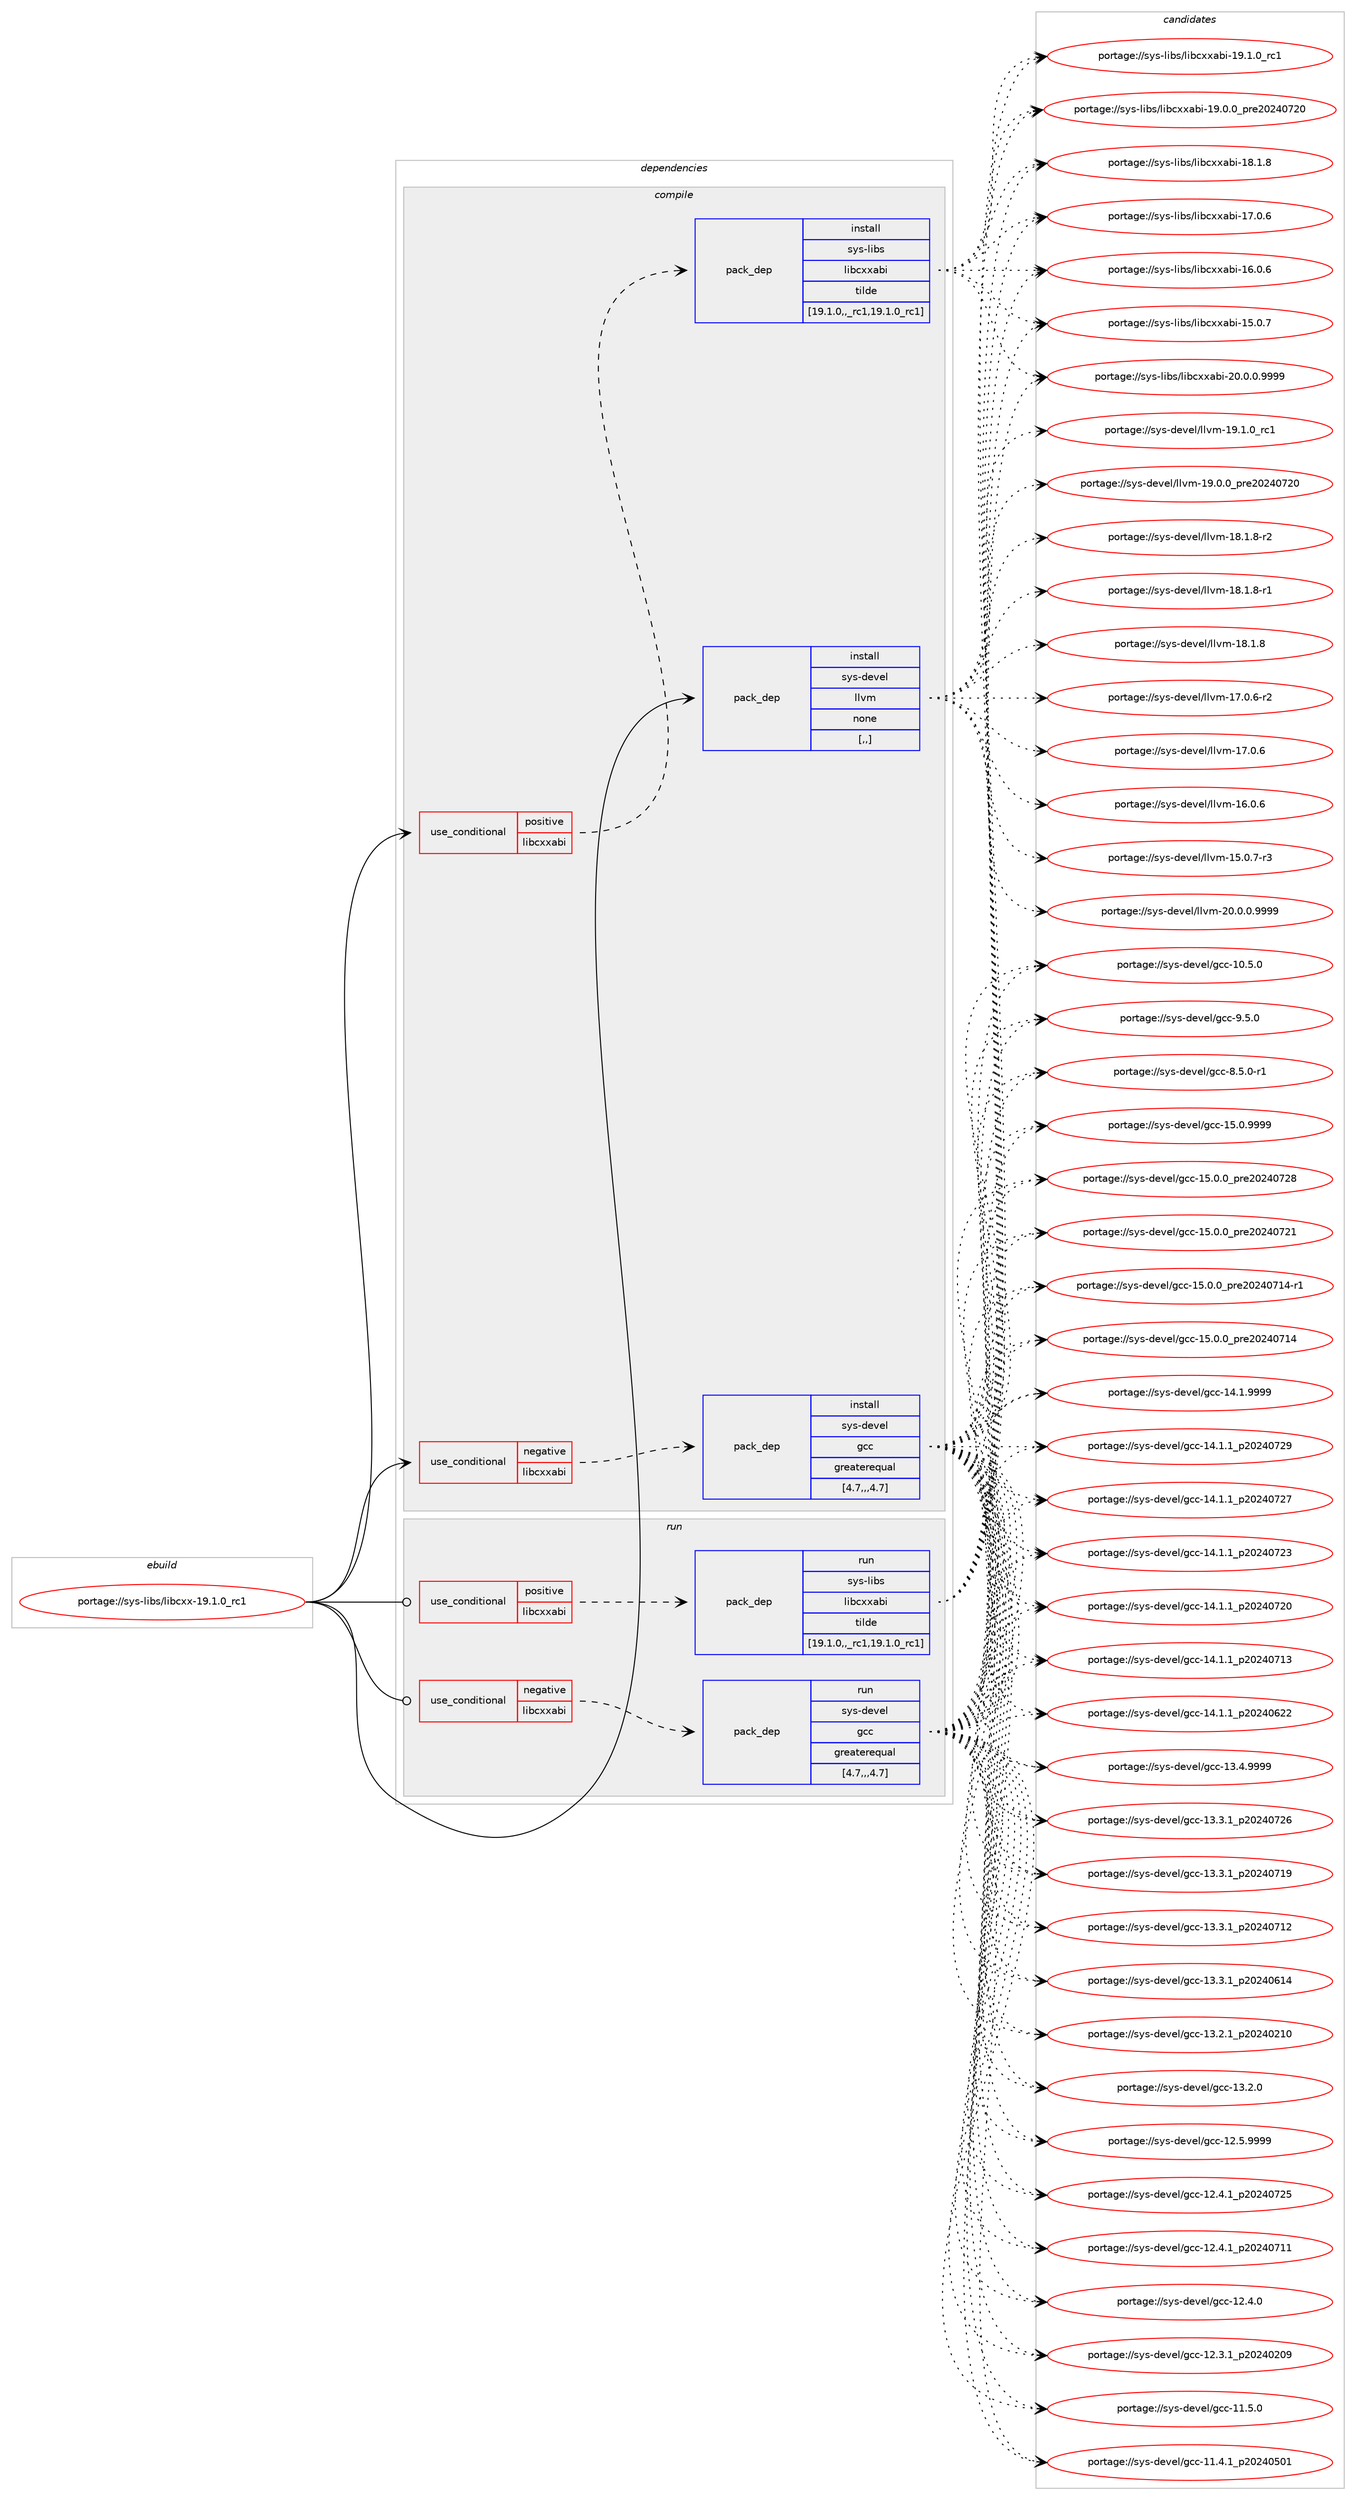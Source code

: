 digraph prolog {

# *************
# Graph options
# *************

newrank=true;
concentrate=true;
compound=true;
graph [rankdir=LR,fontname=Helvetica,fontsize=10,ranksep=1.5];#, ranksep=2.5, nodesep=0.2];
edge  [arrowhead=vee];
node  [fontname=Helvetica,fontsize=10];

# **********
# The ebuild
# **********

subgraph cluster_leftcol {
color=gray;
label=<<i>ebuild</i>>;
id [label="portage://sys-libs/libcxx-19.1.0_rc1", color=red, width=4, href="../sys-libs/libcxx-19.1.0_rc1.svg"];
}

# ****************
# The dependencies
# ****************

subgraph cluster_midcol {
color=gray;
label=<<i>dependencies</i>>;
subgraph cluster_compile {
fillcolor="#eeeeee";
style=filled;
label=<<i>compile</i>>;
subgraph cond117471 {
dependency440881 [label=<<TABLE BORDER="0" CELLBORDER="1" CELLSPACING="0" CELLPADDING="4"><TR><TD ROWSPAN="3" CELLPADDING="10">use_conditional</TD></TR><TR><TD>negative</TD></TR><TR><TD>libcxxabi</TD></TR></TABLE>>, shape=none, color=red];
subgraph pack320412 {
dependency440882 [label=<<TABLE BORDER="0" CELLBORDER="1" CELLSPACING="0" CELLPADDING="4" WIDTH="220"><TR><TD ROWSPAN="6" CELLPADDING="30">pack_dep</TD></TR><TR><TD WIDTH="110">install</TD></TR><TR><TD>sys-devel</TD></TR><TR><TD>gcc</TD></TR><TR><TD>greaterequal</TD></TR><TR><TD>[4.7,,,4.7]</TD></TR></TABLE>>, shape=none, color=blue];
}
dependency440881:e -> dependency440882:w [weight=20,style="dashed",arrowhead="vee"];
}
id:e -> dependency440881:w [weight=20,style="solid",arrowhead="vee"];
subgraph cond117472 {
dependency440883 [label=<<TABLE BORDER="0" CELLBORDER="1" CELLSPACING="0" CELLPADDING="4"><TR><TD ROWSPAN="3" CELLPADDING="10">use_conditional</TD></TR><TR><TD>positive</TD></TR><TR><TD>libcxxabi</TD></TR></TABLE>>, shape=none, color=red];
subgraph pack320413 {
dependency440884 [label=<<TABLE BORDER="0" CELLBORDER="1" CELLSPACING="0" CELLPADDING="4" WIDTH="220"><TR><TD ROWSPAN="6" CELLPADDING="30">pack_dep</TD></TR><TR><TD WIDTH="110">install</TD></TR><TR><TD>sys-libs</TD></TR><TR><TD>libcxxabi</TD></TR><TR><TD>tilde</TD></TR><TR><TD>[19.1.0,,_rc1,19.1.0_rc1]</TD></TR></TABLE>>, shape=none, color=blue];
}
dependency440883:e -> dependency440884:w [weight=20,style="dashed",arrowhead="vee"];
}
id:e -> dependency440883:w [weight=20,style="solid",arrowhead="vee"];
subgraph pack320414 {
dependency440885 [label=<<TABLE BORDER="0" CELLBORDER="1" CELLSPACING="0" CELLPADDING="4" WIDTH="220"><TR><TD ROWSPAN="6" CELLPADDING="30">pack_dep</TD></TR><TR><TD WIDTH="110">install</TD></TR><TR><TD>sys-devel</TD></TR><TR><TD>llvm</TD></TR><TR><TD>none</TD></TR><TR><TD>[,,]</TD></TR></TABLE>>, shape=none, color=blue];
}
id:e -> dependency440885:w [weight=20,style="solid",arrowhead="vee"];
}
subgraph cluster_compileandrun {
fillcolor="#eeeeee";
style=filled;
label=<<i>compile and run</i>>;
}
subgraph cluster_run {
fillcolor="#eeeeee";
style=filled;
label=<<i>run</i>>;
subgraph cond117473 {
dependency440886 [label=<<TABLE BORDER="0" CELLBORDER="1" CELLSPACING="0" CELLPADDING="4"><TR><TD ROWSPAN="3" CELLPADDING="10">use_conditional</TD></TR><TR><TD>negative</TD></TR><TR><TD>libcxxabi</TD></TR></TABLE>>, shape=none, color=red];
subgraph pack320415 {
dependency440887 [label=<<TABLE BORDER="0" CELLBORDER="1" CELLSPACING="0" CELLPADDING="4" WIDTH="220"><TR><TD ROWSPAN="6" CELLPADDING="30">pack_dep</TD></TR><TR><TD WIDTH="110">run</TD></TR><TR><TD>sys-devel</TD></TR><TR><TD>gcc</TD></TR><TR><TD>greaterequal</TD></TR><TR><TD>[4.7,,,4.7]</TD></TR></TABLE>>, shape=none, color=blue];
}
dependency440886:e -> dependency440887:w [weight=20,style="dashed",arrowhead="vee"];
}
id:e -> dependency440886:w [weight=20,style="solid",arrowhead="odot"];
subgraph cond117474 {
dependency440888 [label=<<TABLE BORDER="0" CELLBORDER="1" CELLSPACING="0" CELLPADDING="4"><TR><TD ROWSPAN="3" CELLPADDING="10">use_conditional</TD></TR><TR><TD>positive</TD></TR><TR><TD>libcxxabi</TD></TR></TABLE>>, shape=none, color=red];
subgraph pack320416 {
dependency440889 [label=<<TABLE BORDER="0" CELLBORDER="1" CELLSPACING="0" CELLPADDING="4" WIDTH="220"><TR><TD ROWSPAN="6" CELLPADDING="30">pack_dep</TD></TR><TR><TD WIDTH="110">run</TD></TR><TR><TD>sys-libs</TD></TR><TR><TD>libcxxabi</TD></TR><TR><TD>tilde</TD></TR><TR><TD>[19.1.0,,_rc1,19.1.0_rc1]</TD></TR></TABLE>>, shape=none, color=blue];
}
dependency440888:e -> dependency440889:w [weight=20,style="dashed",arrowhead="vee"];
}
id:e -> dependency440888:w [weight=20,style="solid",arrowhead="odot"];
}
}

# **************
# The candidates
# **************

subgraph cluster_choices {
rank=same;
color=gray;
label=<<i>candidates</i>>;

subgraph choice320412 {
color=black;
nodesep=1;
choice1151211154510010111810110847103999945495346484657575757 [label="portage://sys-devel/gcc-15.0.9999", color=red, width=4,href="../sys-devel/gcc-15.0.9999.svg"];
choice1151211154510010111810110847103999945495346484648951121141015048505248555056 [label="portage://sys-devel/gcc-15.0.0_pre20240728", color=red, width=4,href="../sys-devel/gcc-15.0.0_pre20240728.svg"];
choice1151211154510010111810110847103999945495346484648951121141015048505248555049 [label="portage://sys-devel/gcc-15.0.0_pre20240721", color=red, width=4,href="../sys-devel/gcc-15.0.0_pre20240721.svg"];
choice11512111545100101118101108471039999454953464846489511211410150485052485549524511449 [label="portage://sys-devel/gcc-15.0.0_pre20240714-r1", color=red, width=4,href="../sys-devel/gcc-15.0.0_pre20240714-r1.svg"];
choice1151211154510010111810110847103999945495346484648951121141015048505248554952 [label="portage://sys-devel/gcc-15.0.0_pre20240714", color=red, width=4,href="../sys-devel/gcc-15.0.0_pre20240714.svg"];
choice1151211154510010111810110847103999945495246494657575757 [label="portage://sys-devel/gcc-14.1.9999", color=red, width=4,href="../sys-devel/gcc-14.1.9999.svg"];
choice1151211154510010111810110847103999945495246494649951125048505248555057 [label="portage://sys-devel/gcc-14.1.1_p20240729", color=red, width=4,href="../sys-devel/gcc-14.1.1_p20240729.svg"];
choice1151211154510010111810110847103999945495246494649951125048505248555055 [label="portage://sys-devel/gcc-14.1.1_p20240727", color=red, width=4,href="../sys-devel/gcc-14.1.1_p20240727.svg"];
choice1151211154510010111810110847103999945495246494649951125048505248555051 [label="portage://sys-devel/gcc-14.1.1_p20240723", color=red, width=4,href="../sys-devel/gcc-14.1.1_p20240723.svg"];
choice1151211154510010111810110847103999945495246494649951125048505248555048 [label="portage://sys-devel/gcc-14.1.1_p20240720", color=red, width=4,href="../sys-devel/gcc-14.1.1_p20240720.svg"];
choice1151211154510010111810110847103999945495246494649951125048505248554951 [label="portage://sys-devel/gcc-14.1.1_p20240713", color=red, width=4,href="../sys-devel/gcc-14.1.1_p20240713.svg"];
choice1151211154510010111810110847103999945495246494649951125048505248545050 [label="portage://sys-devel/gcc-14.1.1_p20240622", color=red, width=4,href="../sys-devel/gcc-14.1.1_p20240622.svg"];
choice1151211154510010111810110847103999945495146524657575757 [label="portage://sys-devel/gcc-13.4.9999", color=red, width=4,href="../sys-devel/gcc-13.4.9999.svg"];
choice1151211154510010111810110847103999945495146514649951125048505248555054 [label="portage://sys-devel/gcc-13.3.1_p20240726", color=red, width=4,href="../sys-devel/gcc-13.3.1_p20240726.svg"];
choice1151211154510010111810110847103999945495146514649951125048505248554957 [label="portage://sys-devel/gcc-13.3.1_p20240719", color=red, width=4,href="../sys-devel/gcc-13.3.1_p20240719.svg"];
choice1151211154510010111810110847103999945495146514649951125048505248554950 [label="portage://sys-devel/gcc-13.3.1_p20240712", color=red, width=4,href="../sys-devel/gcc-13.3.1_p20240712.svg"];
choice1151211154510010111810110847103999945495146514649951125048505248544952 [label="portage://sys-devel/gcc-13.3.1_p20240614", color=red, width=4,href="../sys-devel/gcc-13.3.1_p20240614.svg"];
choice1151211154510010111810110847103999945495146504649951125048505248504948 [label="portage://sys-devel/gcc-13.2.1_p20240210", color=red, width=4,href="../sys-devel/gcc-13.2.1_p20240210.svg"];
choice1151211154510010111810110847103999945495146504648 [label="portage://sys-devel/gcc-13.2.0", color=red, width=4,href="../sys-devel/gcc-13.2.0.svg"];
choice1151211154510010111810110847103999945495046534657575757 [label="portage://sys-devel/gcc-12.5.9999", color=red, width=4,href="../sys-devel/gcc-12.5.9999.svg"];
choice1151211154510010111810110847103999945495046524649951125048505248555053 [label="portage://sys-devel/gcc-12.4.1_p20240725", color=red, width=4,href="../sys-devel/gcc-12.4.1_p20240725.svg"];
choice1151211154510010111810110847103999945495046524649951125048505248554949 [label="portage://sys-devel/gcc-12.4.1_p20240711", color=red, width=4,href="../sys-devel/gcc-12.4.1_p20240711.svg"];
choice1151211154510010111810110847103999945495046524648 [label="portage://sys-devel/gcc-12.4.0", color=red, width=4,href="../sys-devel/gcc-12.4.0.svg"];
choice1151211154510010111810110847103999945495046514649951125048505248504857 [label="portage://sys-devel/gcc-12.3.1_p20240209", color=red, width=4,href="../sys-devel/gcc-12.3.1_p20240209.svg"];
choice1151211154510010111810110847103999945494946534648 [label="portage://sys-devel/gcc-11.5.0", color=red, width=4,href="../sys-devel/gcc-11.5.0.svg"];
choice1151211154510010111810110847103999945494946524649951125048505248534849 [label="portage://sys-devel/gcc-11.4.1_p20240501", color=red, width=4,href="../sys-devel/gcc-11.4.1_p20240501.svg"];
choice1151211154510010111810110847103999945494846534648 [label="portage://sys-devel/gcc-10.5.0", color=red, width=4,href="../sys-devel/gcc-10.5.0.svg"];
choice11512111545100101118101108471039999455746534648 [label="portage://sys-devel/gcc-9.5.0", color=red, width=4,href="../sys-devel/gcc-9.5.0.svg"];
choice115121115451001011181011084710399994556465346484511449 [label="portage://sys-devel/gcc-8.5.0-r1", color=red, width=4,href="../sys-devel/gcc-8.5.0-r1.svg"];
dependency440882:e -> choice1151211154510010111810110847103999945495346484657575757:w [style=dotted,weight="100"];
dependency440882:e -> choice1151211154510010111810110847103999945495346484648951121141015048505248555056:w [style=dotted,weight="100"];
dependency440882:e -> choice1151211154510010111810110847103999945495346484648951121141015048505248555049:w [style=dotted,weight="100"];
dependency440882:e -> choice11512111545100101118101108471039999454953464846489511211410150485052485549524511449:w [style=dotted,weight="100"];
dependency440882:e -> choice1151211154510010111810110847103999945495346484648951121141015048505248554952:w [style=dotted,weight="100"];
dependency440882:e -> choice1151211154510010111810110847103999945495246494657575757:w [style=dotted,weight="100"];
dependency440882:e -> choice1151211154510010111810110847103999945495246494649951125048505248555057:w [style=dotted,weight="100"];
dependency440882:e -> choice1151211154510010111810110847103999945495246494649951125048505248555055:w [style=dotted,weight="100"];
dependency440882:e -> choice1151211154510010111810110847103999945495246494649951125048505248555051:w [style=dotted,weight="100"];
dependency440882:e -> choice1151211154510010111810110847103999945495246494649951125048505248555048:w [style=dotted,weight="100"];
dependency440882:e -> choice1151211154510010111810110847103999945495246494649951125048505248554951:w [style=dotted,weight="100"];
dependency440882:e -> choice1151211154510010111810110847103999945495246494649951125048505248545050:w [style=dotted,weight="100"];
dependency440882:e -> choice1151211154510010111810110847103999945495146524657575757:w [style=dotted,weight="100"];
dependency440882:e -> choice1151211154510010111810110847103999945495146514649951125048505248555054:w [style=dotted,weight="100"];
dependency440882:e -> choice1151211154510010111810110847103999945495146514649951125048505248554957:w [style=dotted,weight="100"];
dependency440882:e -> choice1151211154510010111810110847103999945495146514649951125048505248554950:w [style=dotted,weight="100"];
dependency440882:e -> choice1151211154510010111810110847103999945495146514649951125048505248544952:w [style=dotted,weight="100"];
dependency440882:e -> choice1151211154510010111810110847103999945495146504649951125048505248504948:w [style=dotted,weight="100"];
dependency440882:e -> choice1151211154510010111810110847103999945495146504648:w [style=dotted,weight="100"];
dependency440882:e -> choice1151211154510010111810110847103999945495046534657575757:w [style=dotted,weight="100"];
dependency440882:e -> choice1151211154510010111810110847103999945495046524649951125048505248555053:w [style=dotted,weight="100"];
dependency440882:e -> choice1151211154510010111810110847103999945495046524649951125048505248554949:w [style=dotted,weight="100"];
dependency440882:e -> choice1151211154510010111810110847103999945495046524648:w [style=dotted,weight="100"];
dependency440882:e -> choice1151211154510010111810110847103999945495046514649951125048505248504857:w [style=dotted,weight="100"];
dependency440882:e -> choice1151211154510010111810110847103999945494946534648:w [style=dotted,weight="100"];
dependency440882:e -> choice1151211154510010111810110847103999945494946524649951125048505248534849:w [style=dotted,weight="100"];
dependency440882:e -> choice1151211154510010111810110847103999945494846534648:w [style=dotted,weight="100"];
dependency440882:e -> choice11512111545100101118101108471039999455746534648:w [style=dotted,weight="100"];
dependency440882:e -> choice115121115451001011181011084710399994556465346484511449:w [style=dotted,weight="100"];
}
subgraph choice320413 {
color=black;
nodesep=1;
choice11512111545108105981154710810598991201209798105455048464846484657575757 [label="portage://sys-libs/libcxxabi-20.0.0.9999", color=red, width=4,href="../sys-libs/libcxxabi-20.0.0.9999.svg"];
choice1151211154510810598115471081059899120120979810545495746494648951149949 [label="portage://sys-libs/libcxxabi-19.1.0_rc1", color=red, width=4,href="../sys-libs/libcxxabi-19.1.0_rc1.svg"];
choice1151211154510810598115471081059899120120979810545495746484648951121141015048505248555048 [label="portage://sys-libs/libcxxabi-19.0.0_pre20240720", color=red, width=4,href="../sys-libs/libcxxabi-19.0.0_pre20240720.svg"];
choice1151211154510810598115471081059899120120979810545495646494656 [label="portage://sys-libs/libcxxabi-18.1.8", color=red, width=4,href="../sys-libs/libcxxabi-18.1.8.svg"];
choice1151211154510810598115471081059899120120979810545495546484654 [label="portage://sys-libs/libcxxabi-17.0.6", color=red, width=4,href="../sys-libs/libcxxabi-17.0.6.svg"];
choice1151211154510810598115471081059899120120979810545495446484654 [label="portage://sys-libs/libcxxabi-16.0.6", color=red, width=4,href="../sys-libs/libcxxabi-16.0.6.svg"];
choice1151211154510810598115471081059899120120979810545495346484655 [label="portage://sys-libs/libcxxabi-15.0.7", color=red, width=4,href="../sys-libs/libcxxabi-15.0.7.svg"];
dependency440884:e -> choice11512111545108105981154710810598991201209798105455048464846484657575757:w [style=dotted,weight="100"];
dependency440884:e -> choice1151211154510810598115471081059899120120979810545495746494648951149949:w [style=dotted,weight="100"];
dependency440884:e -> choice1151211154510810598115471081059899120120979810545495746484648951121141015048505248555048:w [style=dotted,weight="100"];
dependency440884:e -> choice1151211154510810598115471081059899120120979810545495646494656:w [style=dotted,weight="100"];
dependency440884:e -> choice1151211154510810598115471081059899120120979810545495546484654:w [style=dotted,weight="100"];
dependency440884:e -> choice1151211154510810598115471081059899120120979810545495446484654:w [style=dotted,weight="100"];
dependency440884:e -> choice1151211154510810598115471081059899120120979810545495346484655:w [style=dotted,weight="100"];
}
subgraph choice320414 {
color=black;
nodesep=1;
choice1151211154510010111810110847108108118109455048464846484657575757 [label="portage://sys-devel/llvm-20.0.0.9999", color=red, width=4,href="../sys-devel/llvm-20.0.0.9999.svg"];
choice115121115451001011181011084710810811810945495746494648951149949 [label="portage://sys-devel/llvm-19.1.0_rc1", color=red, width=4,href="../sys-devel/llvm-19.1.0_rc1.svg"];
choice115121115451001011181011084710810811810945495746484648951121141015048505248555048 [label="portage://sys-devel/llvm-19.0.0_pre20240720", color=red, width=4,href="../sys-devel/llvm-19.0.0_pre20240720.svg"];
choice1151211154510010111810110847108108118109454956464946564511450 [label="portage://sys-devel/llvm-18.1.8-r2", color=red, width=4,href="../sys-devel/llvm-18.1.8-r2.svg"];
choice1151211154510010111810110847108108118109454956464946564511449 [label="portage://sys-devel/llvm-18.1.8-r1", color=red, width=4,href="../sys-devel/llvm-18.1.8-r1.svg"];
choice115121115451001011181011084710810811810945495646494656 [label="portage://sys-devel/llvm-18.1.8", color=red, width=4,href="../sys-devel/llvm-18.1.8.svg"];
choice1151211154510010111810110847108108118109454955464846544511450 [label="portage://sys-devel/llvm-17.0.6-r2", color=red, width=4,href="../sys-devel/llvm-17.0.6-r2.svg"];
choice115121115451001011181011084710810811810945495546484654 [label="portage://sys-devel/llvm-17.0.6", color=red, width=4,href="../sys-devel/llvm-17.0.6.svg"];
choice115121115451001011181011084710810811810945495446484654 [label="portage://sys-devel/llvm-16.0.6", color=red, width=4,href="../sys-devel/llvm-16.0.6.svg"];
choice1151211154510010111810110847108108118109454953464846554511451 [label="portage://sys-devel/llvm-15.0.7-r3", color=red, width=4,href="../sys-devel/llvm-15.0.7-r3.svg"];
dependency440885:e -> choice1151211154510010111810110847108108118109455048464846484657575757:w [style=dotted,weight="100"];
dependency440885:e -> choice115121115451001011181011084710810811810945495746494648951149949:w [style=dotted,weight="100"];
dependency440885:e -> choice115121115451001011181011084710810811810945495746484648951121141015048505248555048:w [style=dotted,weight="100"];
dependency440885:e -> choice1151211154510010111810110847108108118109454956464946564511450:w [style=dotted,weight="100"];
dependency440885:e -> choice1151211154510010111810110847108108118109454956464946564511449:w [style=dotted,weight="100"];
dependency440885:e -> choice115121115451001011181011084710810811810945495646494656:w [style=dotted,weight="100"];
dependency440885:e -> choice1151211154510010111810110847108108118109454955464846544511450:w [style=dotted,weight="100"];
dependency440885:e -> choice115121115451001011181011084710810811810945495546484654:w [style=dotted,weight="100"];
dependency440885:e -> choice115121115451001011181011084710810811810945495446484654:w [style=dotted,weight="100"];
dependency440885:e -> choice1151211154510010111810110847108108118109454953464846554511451:w [style=dotted,weight="100"];
}
subgraph choice320415 {
color=black;
nodesep=1;
choice1151211154510010111810110847103999945495346484657575757 [label="portage://sys-devel/gcc-15.0.9999", color=red, width=4,href="../sys-devel/gcc-15.0.9999.svg"];
choice1151211154510010111810110847103999945495346484648951121141015048505248555056 [label="portage://sys-devel/gcc-15.0.0_pre20240728", color=red, width=4,href="../sys-devel/gcc-15.0.0_pre20240728.svg"];
choice1151211154510010111810110847103999945495346484648951121141015048505248555049 [label="portage://sys-devel/gcc-15.0.0_pre20240721", color=red, width=4,href="../sys-devel/gcc-15.0.0_pre20240721.svg"];
choice11512111545100101118101108471039999454953464846489511211410150485052485549524511449 [label="portage://sys-devel/gcc-15.0.0_pre20240714-r1", color=red, width=4,href="../sys-devel/gcc-15.0.0_pre20240714-r1.svg"];
choice1151211154510010111810110847103999945495346484648951121141015048505248554952 [label="portage://sys-devel/gcc-15.0.0_pre20240714", color=red, width=4,href="../sys-devel/gcc-15.0.0_pre20240714.svg"];
choice1151211154510010111810110847103999945495246494657575757 [label="portage://sys-devel/gcc-14.1.9999", color=red, width=4,href="../sys-devel/gcc-14.1.9999.svg"];
choice1151211154510010111810110847103999945495246494649951125048505248555057 [label="portage://sys-devel/gcc-14.1.1_p20240729", color=red, width=4,href="../sys-devel/gcc-14.1.1_p20240729.svg"];
choice1151211154510010111810110847103999945495246494649951125048505248555055 [label="portage://sys-devel/gcc-14.1.1_p20240727", color=red, width=4,href="../sys-devel/gcc-14.1.1_p20240727.svg"];
choice1151211154510010111810110847103999945495246494649951125048505248555051 [label="portage://sys-devel/gcc-14.1.1_p20240723", color=red, width=4,href="../sys-devel/gcc-14.1.1_p20240723.svg"];
choice1151211154510010111810110847103999945495246494649951125048505248555048 [label="portage://sys-devel/gcc-14.1.1_p20240720", color=red, width=4,href="../sys-devel/gcc-14.1.1_p20240720.svg"];
choice1151211154510010111810110847103999945495246494649951125048505248554951 [label="portage://sys-devel/gcc-14.1.1_p20240713", color=red, width=4,href="../sys-devel/gcc-14.1.1_p20240713.svg"];
choice1151211154510010111810110847103999945495246494649951125048505248545050 [label="portage://sys-devel/gcc-14.1.1_p20240622", color=red, width=4,href="../sys-devel/gcc-14.1.1_p20240622.svg"];
choice1151211154510010111810110847103999945495146524657575757 [label="portage://sys-devel/gcc-13.4.9999", color=red, width=4,href="../sys-devel/gcc-13.4.9999.svg"];
choice1151211154510010111810110847103999945495146514649951125048505248555054 [label="portage://sys-devel/gcc-13.3.1_p20240726", color=red, width=4,href="../sys-devel/gcc-13.3.1_p20240726.svg"];
choice1151211154510010111810110847103999945495146514649951125048505248554957 [label="portage://sys-devel/gcc-13.3.1_p20240719", color=red, width=4,href="../sys-devel/gcc-13.3.1_p20240719.svg"];
choice1151211154510010111810110847103999945495146514649951125048505248554950 [label="portage://sys-devel/gcc-13.3.1_p20240712", color=red, width=4,href="../sys-devel/gcc-13.3.1_p20240712.svg"];
choice1151211154510010111810110847103999945495146514649951125048505248544952 [label="portage://sys-devel/gcc-13.3.1_p20240614", color=red, width=4,href="../sys-devel/gcc-13.3.1_p20240614.svg"];
choice1151211154510010111810110847103999945495146504649951125048505248504948 [label="portage://sys-devel/gcc-13.2.1_p20240210", color=red, width=4,href="../sys-devel/gcc-13.2.1_p20240210.svg"];
choice1151211154510010111810110847103999945495146504648 [label="portage://sys-devel/gcc-13.2.0", color=red, width=4,href="../sys-devel/gcc-13.2.0.svg"];
choice1151211154510010111810110847103999945495046534657575757 [label="portage://sys-devel/gcc-12.5.9999", color=red, width=4,href="../sys-devel/gcc-12.5.9999.svg"];
choice1151211154510010111810110847103999945495046524649951125048505248555053 [label="portage://sys-devel/gcc-12.4.1_p20240725", color=red, width=4,href="../sys-devel/gcc-12.4.1_p20240725.svg"];
choice1151211154510010111810110847103999945495046524649951125048505248554949 [label="portage://sys-devel/gcc-12.4.1_p20240711", color=red, width=4,href="../sys-devel/gcc-12.4.1_p20240711.svg"];
choice1151211154510010111810110847103999945495046524648 [label="portage://sys-devel/gcc-12.4.0", color=red, width=4,href="../sys-devel/gcc-12.4.0.svg"];
choice1151211154510010111810110847103999945495046514649951125048505248504857 [label="portage://sys-devel/gcc-12.3.1_p20240209", color=red, width=4,href="../sys-devel/gcc-12.3.1_p20240209.svg"];
choice1151211154510010111810110847103999945494946534648 [label="portage://sys-devel/gcc-11.5.0", color=red, width=4,href="../sys-devel/gcc-11.5.0.svg"];
choice1151211154510010111810110847103999945494946524649951125048505248534849 [label="portage://sys-devel/gcc-11.4.1_p20240501", color=red, width=4,href="../sys-devel/gcc-11.4.1_p20240501.svg"];
choice1151211154510010111810110847103999945494846534648 [label="portage://sys-devel/gcc-10.5.0", color=red, width=4,href="../sys-devel/gcc-10.5.0.svg"];
choice11512111545100101118101108471039999455746534648 [label="portage://sys-devel/gcc-9.5.0", color=red, width=4,href="../sys-devel/gcc-9.5.0.svg"];
choice115121115451001011181011084710399994556465346484511449 [label="portage://sys-devel/gcc-8.5.0-r1", color=red, width=4,href="../sys-devel/gcc-8.5.0-r1.svg"];
dependency440887:e -> choice1151211154510010111810110847103999945495346484657575757:w [style=dotted,weight="100"];
dependency440887:e -> choice1151211154510010111810110847103999945495346484648951121141015048505248555056:w [style=dotted,weight="100"];
dependency440887:e -> choice1151211154510010111810110847103999945495346484648951121141015048505248555049:w [style=dotted,weight="100"];
dependency440887:e -> choice11512111545100101118101108471039999454953464846489511211410150485052485549524511449:w [style=dotted,weight="100"];
dependency440887:e -> choice1151211154510010111810110847103999945495346484648951121141015048505248554952:w [style=dotted,weight="100"];
dependency440887:e -> choice1151211154510010111810110847103999945495246494657575757:w [style=dotted,weight="100"];
dependency440887:e -> choice1151211154510010111810110847103999945495246494649951125048505248555057:w [style=dotted,weight="100"];
dependency440887:e -> choice1151211154510010111810110847103999945495246494649951125048505248555055:w [style=dotted,weight="100"];
dependency440887:e -> choice1151211154510010111810110847103999945495246494649951125048505248555051:w [style=dotted,weight="100"];
dependency440887:e -> choice1151211154510010111810110847103999945495246494649951125048505248555048:w [style=dotted,weight="100"];
dependency440887:e -> choice1151211154510010111810110847103999945495246494649951125048505248554951:w [style=dotted,weight="100"];
dependency440887:e -> choice1151211154510010111810110847103999945495246494649951125048505248545050:w [style=dotted,weight="100"];
dependency440887:e -> choice1151211154510010111810110847103999945495146524657575757:w [style=dotted,weight="100"];
dependency440887:e -> choice1151211154510010111810110847103999945495146514649951125048505248555054:w [style=dotted,weight="100"];
dependency440887:e -> choice1151211154510010111810110847103999945495146514649951125048505248554957:w [style=dotted,weight="100"];
dependency440887:e -> choice1151211154510010111810110847103999945495146514649951125048505248554950:w [style=dotted,weight="100"];
dependency440887:e -> choice1151211154510010111810110847103999945495146514649951125048505248544952:w [style=dotted,weight="100"];
dependency440887:e -> choice1151211154510010111810110847103999945495146504649951125048505248504948:w [style=dotted,weight="100"];
dependency440887:e -> choice1151211154510010111810110847103999945495146504648:w [style=dotted,weight="100"];
dependency440887:e -> choice1151211154510010111810110847103999945495046534657575757:w [style=dotted,weight="100"];
dependency440887:e -> choice1151211154510010111810110847103999945495046524649951125048505248555053:w [style=dotted,weight="100"];
dependency440887:e -> choice1151211154510010111810110847103999945495046524649951125048505248554949:w [style=dotted,weight="100"];
dependency440887:e -> choice1151211154510010111810110847103999945495046524648:w [style=dotted,weight="100"];
dependency440887:e -> choice1151211154510010111810110847103999945495046514649951125048505248504857:w [style=dotted,weight="100"];
dependency440887:e -> choice1151211154510010111810110847103999945494946534648:w [style=dotted,weight="100"];
dependency440887:e -> choice1151211154510010111810110847103999945494946524649951125048505248534849:w [style=dotted,weight="100"];
dependency440887:e -> choice1151211154510010111810110847103999945494846534648:w [style=dotted,weight="100"];
dependency440887:e -> choice11512111545100101118101108471039999455746534648:w [style=dotted,weight="100"];
dependency440887:e -> choice115121115451001011181011084710399994556465346484511449:w [style=dotted,weight="100"];
}
subgraph choice320416 {
color=black;
nodesep=1;
choice11512111545108105981154710810598991201209798105455048464846484657575757 [label="portage://sys-libs/libcxxabi-20.0.0.9999", color=red, width=4,href="../sys-libs/libcxxabi-20.0.0.9999.svg"];
choice1151211154510810598115471081059899120120979810545495746494648951149949 [label="portage://sys-libs/libcxxabi-19.1.0_rc1", color=red, width=4,href="../sys-libs/libcxxabi-19.1.0_rc1.svg"];
choice1151211154510810598115471081059899120120979810545495746484648951121141015048505248555048 [label="portage://sys-libs/libcxxabi-19.0.0_pre20240720", color=red, width=4,href="../sys-libs/libcxxabi-19.0.0_pre20240720.svg"];
choice1151211154510810598115471081059899120120979810545495646494656 [label="portage://sys-libs/libcxxabi-18.1.8", color=red, width=4,href="../sys-libs/libcxxabi-18.1.8.svg"];
choice1151211154510810598115471081059899120120979810545495546484654 [label="portage://sys-libs/libcxxabi-17.0.6", color=red, width=4,href="../sys-libs/libcxxabi-17.0.6.svg"];
choice1151211154510810598115471081059899120120979810545495446484654 [label="portage://sys-libs/libcxxabi-16.0.6", color=red, width=4,href="../sys-libs/libcxxabi-16.0.6.svg"];
choice1151211154510810598115471081059899120120979810545495346484655 [label="portage://sys-libs/libcxxabi-15.0.7", color=red, width=4,href="../sys-libs/libcxxabi-15.0.7.svg"];
dependency440889:e -> choice11512111545108105981154710810598991201209798105455048464846484657575757:w [style=dotted,weight="100"];
dependency440889:e -> choice1151211154510810598115471081059899120120979810545495746494648951149949:w [style=dotted,weight="100"];
dependency440889:e -> choice1151211154510810598115471081059899120120979810545495746484648951121141015048505248555048:w [style=dotted,weight="100"];
dependency440889:e -> choice1151211154510810598115471081059899120120979810545495646494656:w [style=dotted,weight="100"];
dependency440889:e -> choice1151211154510810598115471081059899120120979810545495546484654:w [style=dotted,weight="100"];
dependency440889:e -> choice1151211154510810598115471081059899120120979810545495446484654:w [style=dotted,weight="100"];
dependency440889:e -> choice1151211154510810598115471081059899120120979810545495346484655:w [style=dotted,weight="100"];
}
}

}
